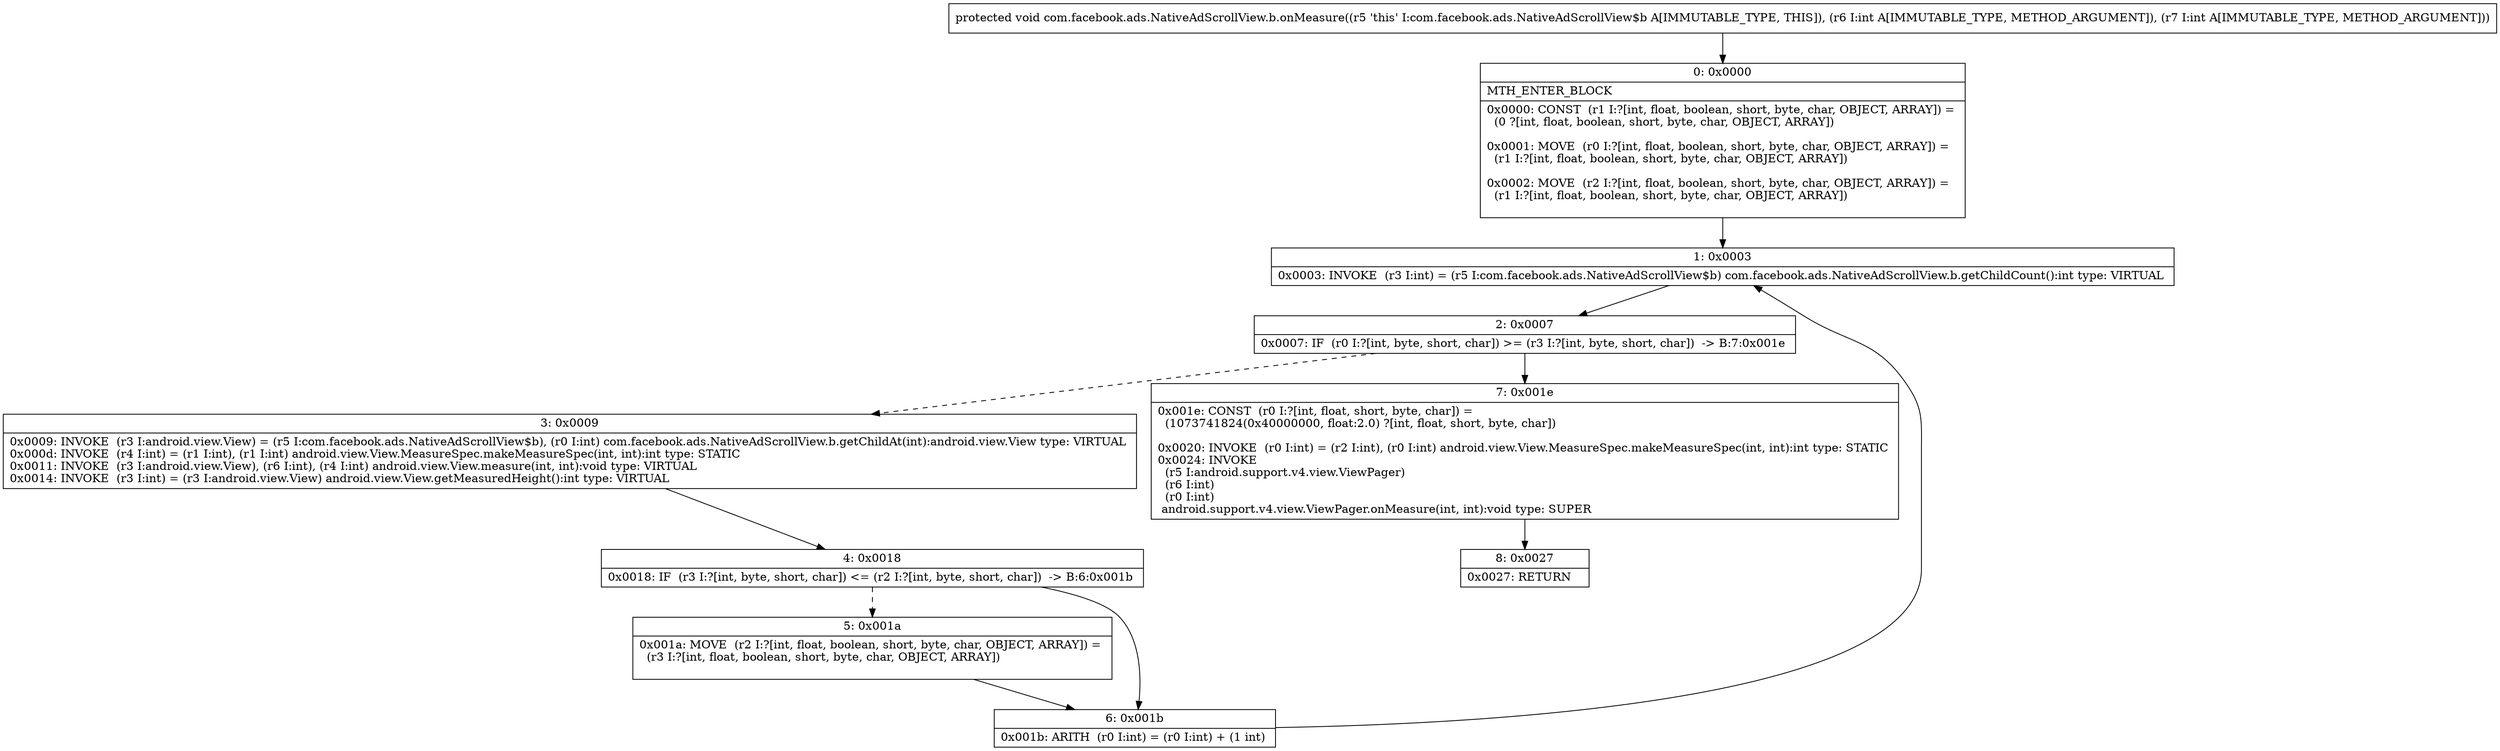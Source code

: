 digraph "CFG forcom.facebook.ads.NativeAdScrollView.b.onMeasure(II)V" {
Node_0 [shape=record,label="{0\:\ 0x0000|MTH_ENTER_BLOCK\l|0x0000: CONST  (r1 I:?[int, float, boolean, short, byte, char, OBJECT, ARRAY]) = \l  (0 ?[int, float, boolean, short, byte, char, OBJECT, ARRAY])\l \l0x0001: MOVE  (r0 I:?[int, float, boolean, short, byte, char, OBJECT, ARRAY]) = \l  (r1 I:?[int, float, boolean, short, byte, char, OBJECT, ARRAY])\l \l0x0002: MOVE  (r2 I:?[int, float, boolean, short, byte, char, OBJECT, ARRAY]) = \l  (r1 I:?[int, float, boolean, short, byte, char, OBJECT, ARRAY])\l \l}"];
Node_1 [shape=record,label="{1\:\ 0x0003|0x0003: INVOKE  (r3 I:int) = (r5 I:com.facebook.ads.NativeAdScrollView$b) com.facebook.ads.NativeAdScrollView.b.getChildCount():int type: VIRTUAL \l}"];
Node_2 [shape=record,label="{2\:\ 0x0007|0x0007: IF  (r0 I:?[int, byte, short, char]) \>= (r3 I:?[int, byte, short, char])  \-\> B:7:0x001e \l}"];
Node_3 [shape=record,label="{3\:\ 0x0009|0x0009: INVOKE  (r3 I:android.view.View) = (r5 I:com.facebook.ads.NativeAdScrollView$b), (r0 I:int) com.facebook.ads.NativeAdScrollView.b.getChildAt(int):android.view.View type: VIRTUAL \l0x000d: INVOKE  (r4 I:int) = (r1 I:int), (r1 I:int) android.view.View.MeasureSpec.makeMeasureSpec(int, int):int type: STATIC \l0x0011: INVOKE  (r3 I:android.view.View), (r6 I:int), (r4 I:int) android.view.View.measure(int, int):void type: VIRTUAL \l0x0014: INVOKE  (r3 I:int) = (r3 I:android.view.View) android.view.View.getMeasuredHeight():int type: VIRTUAL \l}"];
Node_4 [shape=record,label="{4\:\ 0x0018|0x0018: IF  (r3 I:?[int, byte, short, char]) \<= (r2 I:?[int, byte, short, char])  \-\> B:6:0x001b \l}"];
Node_5 [shape=record,label="{5\:\ 0x001a|0x001a: MOVE  (r2 I:?[int, float, boolean, short, byte, char, OBJECT, ARRAY]) = \l  (r3 I:?[int, float, boolean, short, byte, char, OBJECT, ARRAY])\l \l}"];
Node_6 [shape=record,label="{6\:\ 0x001b|0x001b: ARITH  (r0 I:int) = (r0 I:int) + (1 int) \l}"];
Node_7 [shape=record,label="{7\:\ 0x001e|0x001e: CONST  (r0 I:?[int, float, short, byte, char]) = \l  (1073741824(0x40000000, float:2.0) ?[int, float, short, byte, char])\l \l0x0020: INVOKE  (r0 I:int) = (r2 I:int), (r0 I:int) android.view.View.MeasureSpec.makeMeasureSpec(int, int):int type: STATIC \l0x0024: INVOKE  \l  (r5 I:android.support.v4.view.ViewPager)\l  (r6 I:int)\l  (r0 I:int)\l android.support.v4.view.ViewPager.onMeasure(int, int):void type: SUPER \l}"];
Node_8 [shape=record,label="{8\:\ 0x0027|0x0027: RETURN   \l}"];
MethodNode[shape=record,label="{protected void com.facebook.ads.NativeAdScrollView.b.onMeasure((r5 'this' I:com.facebook.ads.NativeAdScrollView$b A[IMMUTABLE_TYPE, THIS]), (r6 I:int A[IMMUTABLE_TYPE, METHOD_ARGUMENT]), (r7 I:int A[IMMUTABLE_TYPE, METHOD_ARGUMENT])) }"];
MethodNode -> Node_0;
Node_0 -> Node_1;
Node_1 -> Node_2;
Node_2 -> Node_3[style=dashed];
Node_2 -> Node_7;
Node_3 -> Node_4;
Node_4 -> Node_5[style=dashed];
Node_4 -> Node_6;
Node_5 -> Node_6;
Node_6 -> Node_1;
Node_7 -> Node_8;
}


